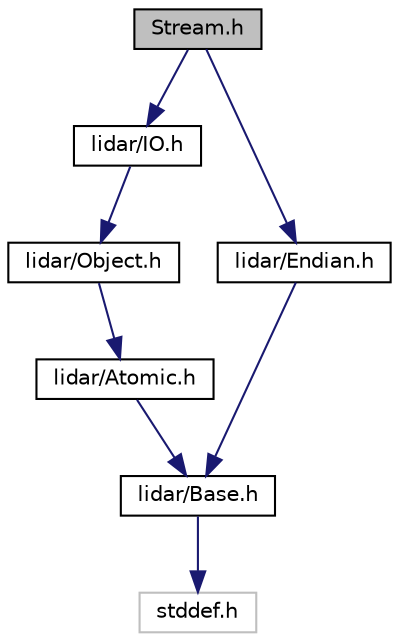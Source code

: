 digraph "Stream.h"
{
  bgcolor="transparent";
  edge [fontname="Helvetica",fontsize="10",labelfontname="Helvetica",labelfontsize="10"];
  node [fontname="Helvetica",fontsize="10",shape=record];
  Node1 [label="Stream.h",height=0.2,width=0.4,color="black", fillcolor="grey75", style="filled" fontcolor="black"];
  Node1 -> Node2 [color="midnightblue",fontsize="10",style="solid",fontname="Helvetica"];
  Node2 [label="lidar/IO.h",height=0.2,width=0.4,color="black",URL="$a00040.html"];
  Node2 -> Node3 [color="midnightblue",fontsize="10",style="solid",fontname="Helvetica"];
  Node3 [label="lidar/Object.h",height=0.2,width=0.4,color="black",URL="$a00045.html"];
  Node3 -> Node4 [color="midnightblue",fontsize="10",style="solid",fontname="Helvetica"];
  Node4 [label="lidar/Atomic.h",height=0.2,width=0.4,color="black",URL="$a00033.html"];
  Node4 -> Node5 [color="midnightblue",fontsize="10",style="solid",fontname="Helvetica"];
  Node5 [label="lidar/Base.h",height=0.2,width=0.4,color="black",URL="$a00034.html"];
  Node5 -> Node6 [color="midnightblue",fontsize="10",style="solid",fontname="Helvetica"];
  Node6 [label="stddef.h",height=0.2,width=0.4,color="grey75"];
  Node1 -> Node7 [color="midnightblue",fontsize="10",style="solid",fontname="Helvetica"];
  Node7 [label="lidar/Endian.h",height=0.2,width=0.4,color="black",URL="$a00036.html"];
  Node7 -> Node5 [color="midnightblue",fontsize="10",style="solid",fontname="Helvetica"];
}
